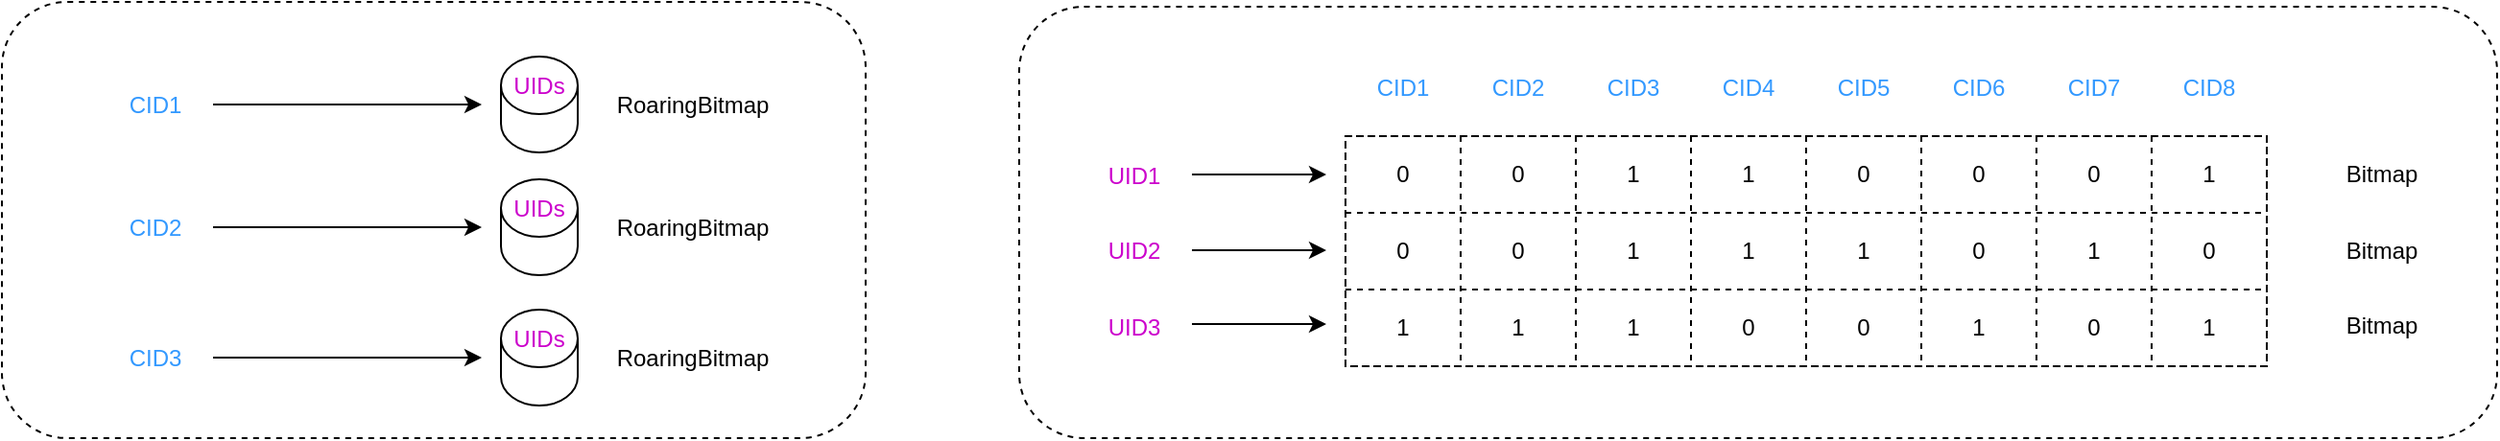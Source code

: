 <mxfile version="17.4.3" type="github">
  <diagram id="-Vc1SqAhIWkPA8O0TntI" name="Page-1">
    <mxGraphModel dx="2360" dy="1316" grid="1" gridSize="10" guides="1" tooltips="1" connect="1" arrows="1" fold="1" page="1" pageScale="1" pageWidth="3300" pageHeight="4681" math="0" shadow="0">
      <root>
        <mxCell id="0" />
        <mxCell id="1" parent="0" />
        <mxCell id="4-JV3mOHDIH_--7JDjw1-2" value="" style="rounded=1;whiteSpace=wrap;html=1;dashed=1;" vertex="1" parent="1">
          <mxGeometry x="300" y="520" width="450" height="227.5" as="geometry" />
        </mxCell>
        <mxCell id="4-JV3mOHDIH_--7JDjw1-3" value="" style="shape=cylinder3;whiteSpace=wrap;html=1;boundedLbl=1;backgroundOutline=1;size=15;" vertex="1" parent="1">
          <mxGeometry x="560" y="548.5" width="40" height="50" as="geometry" />
        </mxCell>
        <mxCell id="4-JV3mOHDIH_--7JDjw1-6" value="UIDs" style="text;html=1;strokeColor=none;fillColor=none;align=center;verticalAlign=middle;whiteSpace=wrap;rounded=0;fontColor=#CC00CC;" vertex="1" parent="1">
          <mxGeometry x="550" y="548.5" width="60" height="30" as="geometry" />
        </mxCell>
        <mxCell id="4-JV3mOHDIH_--7JDjw1-10" style="edgeStyle=orthogonalEdgeStyle;rounded=0;orthogonalLoop=1;jettySize=auto;html=1;" edge="1" parent="1" source="4-JV3mOHDIH_--7JDjw1-7">
          <mxGeometry relative="1" as="geometry">
            <mxPoint x="550" y="573.5" as="targetPoint" />
          </mxGeometry>
        </mxCell>
        <mxCell id="4-JV3mOHDIH_--7JDjw1-7" value="CID1" style="text;html=1;strokeColor=none;fillColor=none;align=center;verticalAlign=middle;whiteSpace=wrap;rounded=0;fontColor=#3399FF;" vertex="1" parent="1">
          <mxGeometry x="350" y="558.5" width="60" height="30" as="geometry" />
        </mxCell>
        <mxCell id="4-JV3mOHDIH_--7JDjw1-11" value="RoaringBitmap" style="text;html=1;strokeColor=none;fillColor=none;align=center;verticalAlign=middle;whiteSpace=wrap;rounded=0;" vertex="1" parent="1">
          <mxGeometry x="630" y="558.5" width="60" height="30" as="geometry" />
        </mxCell>
        <mxCell id="4-JV3mOHDIH_--7JDjw1-12" value="" style="shape=cylinder3;whiteSpace=wrap;html=1;boundedLbl=1;backgroundOutline=1;size=15;" vertex="1" parent="1">
          <mxGeometry x="560" y="612.5" width="40" height="50" as="geometry" />
        </mxCell>
        <mxCell id="4-JV3mOHDIH_--7JDjw1-14" style="edgeStyle=orthogonalEdgeStyle;rounded=0;orthogonalLoop=1;jettySize=auto;html=1;" edge="1" parent="1">
          <mxGeometry relative="1" as="geometry">
            <mxPoint x="550" y="637.5" as="targetPoint" />
            <mxPoint x="410" y="637.5" as="sourcePoint" />
          </mxGeometry>
        </mxCell>
        <mxCell id="4-JV3mOHDIH_--7JDjw1-17" value="" style="shape=cylinder3;whiteSpace=wrap;html=1;boundedLbl=1;backgroundOutline=1;size=15;" vertex="1" parent="1">
          <mxGeometry x="560" y="680.5" width="40" height="50" as="geometry" />
        </mxCell>
        <mxCell id="4-JV3mOHDIH_--7JDjw1-19" style="edgeStyle=orthogonalEdgeStyle;rounded=0;orthogonalLoop=1;jettySize=auto;html=1;" edge="1" parent="1">
          <mxGeometry relative="1" as="geometry">
            <mxPoint x="550" y="705.5" as="targetPoint" />
            <mxPoint x="410" y="705.5" as="sourcePoint" />
          </mxGeometry>
        </mxCell>
        <mxCell id="4-JV3mOHDIH_--7JDjw1-22" value="" style="rounded=1;whiteSpace=wrap;html=1;dashed=1;" vertex="1" parent="1">
          <mxGeometry x="830" y="522.5" width="770" height="225" as="geometry" />
        </mxCell>
        <mxCell id="4-JV3mOHDIH_--7JDjw1-199" value="" style="shape=table;startSize=0;container=1;collapsible=0;childLayout=tableLayout;dashed=1;fontColor=#000000;strokeColor=default;gradientColor=none;gradientDirection=west;" vertex="1" parent="1">
          <mxGeometry x="1000" y="590" width="480" height="120" as="geometry" />
        </mxCell>
        <mxCell id="4-JV3mOHDIH_--7JDjw1-200" value="" style="shape=tableRow;horizontal=0;startSize=0;swimlaneHead=0;swimlaneBody=0;top=0;left=0;bottom=0;right=0;collapsible=0;dropTarget=0;fillColor=none;points=[[0,0.5],[1,0.5]];portConstraint=eastwest;dashed=1;fontColor=#FF66B3;strokeColor=default;" vertex="1" parent="4-JV3mOHDIH_--7JDjw1-199">
          <mxGeometry width="480" height="40" as="geometry" />
        </mxCell>
        <mxCell id="4-JV3mOHDIH_--7JDjw1-201" value="&lt;font&gt;0&lt;/font&gt;" style="shape=partialRectangle;html=1;whiteSpace=wrap;connectable=0;overflow=hidden;fillColor=none;top=0;left=0;bottom=0;right=0;pointerEvents=1;dashed=1;fontColor=#000000;strokeColor=default;" vertex="1" parent="4-JV3mOHDIH_--7JDjw1-200">
          <mxGeometry width="60" height="40" as="geometry">
            <mxRectangle width="60" height="40" as="alternateBounds" />
          </mxGeometry>
        </mxCell>
        <mxCell id="4-JV3mOHDIH_--7JDjw1-202" value="0" style="shape=partialRectangle;html=1;whiteSpace=wrap;connectable=0;overflow=hidden;fillColor=none;top=0;left=0;bottom=0;right=0;pointerEvents=1;dashed=1;fontColor=#000000;strokeColor=default;" vertex="1" parent="4-JV3mOHDIH_--7JDjw1-200">
          <mxGeometry x="60" width="60" height="40" as="geometry">
            <mxRectangle width="60" height="40" as="alternateBounds" />
          </mxGeometry>
        </mxCell>
        <mxCell id="4-JV3mOHDIH_--7JDjw1-203" value="1" style="shape=partialRectangle;html=1;whiteSpace=wrap;connectable=0;overflow=hidden;fillColor=none;top=0;left=0;bottom=0;right=0;pointerEvents=1;dashed=1;fontColor=#000000;strokeColor=default;" vertex="1" parent="4-JV3mOHDIH_--7JDjw1-200">
          <mxGeometry x="120" width="60" height="40" as="geometry">
            <mxRectangle width="60" height="40" as="alternateBounds" />
          </mxGeometry>
        </mxCell>
        <mxCell id="4-JV3mOHDIH_--7JDjw1-204" value="1" style="shape=partialRectangle;html=1;whiteSpace=wrap;connectable=0;overflow=hidden;fillColor=none;top=0;left=0;bottom=0;right=0;pointerEvents=1;dashed=1;fontColor=#000000;strokeColor=default;" vertex="1" parent="4-JV3mOHDIH_--7JDjw1-200">
          <mxGeometry x="180" width="60" height="40" as="geometry">
            <mxRectangle width="60" height="40" as="alternateBounds" />
          </mxGeometry>
        </mxCell>
        <mxCell id="4-JV3mOHDIH_--7JDjw1-205" value="0" style="shape=partialRectangle;html=1;whiteSpace=wrap;connectable=0;overflow=hidden;fillColor=none;top=0;left=0;bottom=0;right=0;pointerEvents=1;dashed=1;fontColor=#000000;strokeColor=default;" vertex="1" parent="4-JV3mOHDIH_--7JDjw1-200">
          <mxGeometry x="240" width="60" height="40" as="geometry">
            <mxRectangle width="60" height="40" as="alternateBounds" />
          </mxGeometry>
        </mxCell>
        <mxCell id="4-JV3mOHDIH_--7JDjw1-206" value="0" style="shape=partialRectangle;html=1;whiteSpace=wrap;connectable=0;overflow=hidden;fillColor=none;top=0;left=0;bottom=0;right=0;pointerEvents=1;dashed=1;fontColor=#000000;strokeColor=default;" vertex="1" parent="4-JV3mOHDIH_--7JDjw1-200">
          <mxGeometry x="300" width="60" height="40" as="geometry">
            <mxRectangle width="60" height="40" as="alternateBounds" />
          </mxGeometry>
        </mxCell>
        <mxCell id="4-JV3mOHDIH_--7JDjw1-207" value="0" style="shape=partialRectangle;html=1;whiteSpace=wrap;connectable=0;overflow=hidden;fillColor=none;top=0;left=0;bottom=0;right=0;pointerEvents=1;dashed=1;fontColor=#000000;strokeColor=default;" vertex="1" parent="4-JV3mOHDIH_--7JDjw1-200">
          <mxGeometry x="360" width="60" height="40" as="geometry">
            <mxRectangle width="60" height="40" as="alternateBounds" />
          </mxGeometry>
        </mxCell>
        <mxCell id="4-JV3mOHDIH_--7JDjw1-208" value="1" style="shape=partialRectangle;html=1;whiteSpace=wrap;connectable=0;overflow=hidden;fillColor=none;top=0;left=0;bottom=0;right=0;pointerEvents=1;dashed=1;fontColor=#000000;strokeColor=default;" vertex="1" parent="4-JV3mOHDIH_--7JDjw1-200">
          <mxGeometry x="420" width="60" height="40" as="geometry">
            <mxRectangle width="60" height="40" as="alternateBounds" />
          </mxGeometry>
        </mxCell>
        <mxCell id="4-JV3mOHDIH_--7JDjw1-209" value="" style="shape=tableRow;horizontal=0;startSize=0;swimlaneHead=0;swimlaneBody=0;top=0;left=0;bottom=0;right=0;collapsible=0;dropTarget=0;fillColor=none;points=[[0,0.5],[1,0.5]];portConstraint=eastwest;dashed=1;fontColor=#FF66B3;strokeColor=default;" vertex="1" parent="4-JV3mOHDIH_--7JDjw1-199">
          <mxGeometry y="40" width="480" height="40" as="geometry" />
        </mxCell>
        <mxCell id="4-JV3mOHDIH_--7JDjw1-210" value="0" style="shape=partialRectangle;html=1;whiteSpace=wrap;connectable=0;overflow=hidden;fillColor=none;top=0;left=0;bottom=0;right=0;pointerEvents=1;dashed=1;fontColor=#000000;strokeColor=default;" vertex="1" parent="4-JV3mOHDIH_--7JDjw1-209">
          <mxGeometry width="60" height="40" as="geometry">
            <mxRectangle width="60" height="40" as="alternateBounds" />
          </mxGeometry>
        </mxCell>
        <mxCell id="4-JV3mOHDIH_--7JDjw1-211" value="0" style="shape=partialRectangle;html=1;whiteSpace=wrap;connectable=0;overflow=hidden;fillColor=none;top=0;left=0;bottom=0;right=0;pointerEvents=1;dashed=1;fontColor=#000000;strokeColor=default;" vertex="1" parent="4-JV3mOHDIH_--7JDjw1-209">
          <mxGeometry x="60" width="60" height="40" as="geometry">
            <mxRectangle width="60" height="40" as="alternateBounds" />
          </mxGeometry>
        </mxCell>
        <mxCell id="4-JV3mOHDIH_--7JDjw1-212" value="1" style="shape=partialRectangle;html=1;whiteSpace=wrap;connectable=0;overflow=hidden;fillColor=none;top=0;left=0;bottom=0;right=0;pointerEvents=1;dashed=1;fontColor=#000000;strokeColor=default;" vertex="1" parent="4-JV3mOHDIH_--7JDjw1-209">
          <mxGeometry x="120" width="60" height="40" as="geometry">
            <mxRectangle width="60" height="40" as="alternateBounds" />
          </mxGeometry>
        </mxCell>
        <mxCell id="4-JV3mOHDIH_--7JDjw1-213" value="1" style="shape=partialRectangle;html=1;whiteSpace=wrap;connectable=0;overflow=hidden;fillColor=none;top=0;left=0;bottom=0;right=0;pointerEvents=1;dashed=1;fontColor=#000000;strokeColor=default;" vertex="1" parent="4-JV3mOHDIH_--7JDjw1-209">
          <mxGeometry x="180" width="60" height="40" as="geometry">
            <mxRectangle width="60" height="40" as="alternateBounds" />
          </mxGeometry>
        </mxCell>
        <mxCell id="4-JV3mOHDIH_--7JDjw1-214" value="1" style="shape=partialRectangle;html=1;whiteSpace=wrap;connectable=0;overflow=hidden;fillColor=none;top=0;left=0;bottom=0;right=0;pointerEvents=1;dashed=1;fontColor=#000000;strokeColor=default;" vertex="1" parent="4-JV3mOHDIH_--7JDjw1-209">
          <mxGeometry x="240" width="60" height="40" as="geometry">
            <mxRectangle width="60" height="40" as="alternateBounds" />
          </mxGeometry>
        </mxCell>
        <mxCell id="4-JV3mOHDIH_--7JDjw1-215" value="0" style="shape=partialRectangle;html=1;whiteSpace=wrap;connectable=0;overflow=hidden;fillColor=none;top=0;left=0;bottom=0;right=0;pointerEvents=1;dashed=1;fontColor=#000000;strokeColor=default;" vertex="1" parent="4-JV3mOHDIH_--7JDjw1-209">
          <mxGeometry x="300" width="60" height="40" as="geometry">
            <mxRectangle width="60" height="40" as="alternateBounds" />
          </mxGeometry>
        </mxCell>
        <mxCell id="4-JV3mOHDIH_--7JDjw1-216" value="1" style="shape=partialRectangle;html=1;whiteSpace=wrap;connectable=0;overflow=hidden;fillColor=none;top=0;left=0;bottom=0;right=0;pointerEvents=1;dashed=1;fontColor=#000000;strokeColor=default;" vertex="1" parent="4-JV3mOHDIH_--7JDjw1-209">
          <mxGeometry x="360" width="60" height="40" as="geometry">
            <mxRectangle width="60" height="40" as="alternateBounds" />
          </mxGeometry>
        </mxCell>
        <mxCell id="4-JV3mOHDIH_--7JDjw1-217" value="0" style="shape=partialRectangle;html=1;whiteSpace=wrap;connectable=0;overflow=hidden;fillColor=none;top=0;left=0;bottom=0;right=0;pointerEvents=1;dashed=1;fontColor=#000000;strokeColor=default;" vertex="1" parent="4-JV3mOHDIH_--7JDjw1-209">
          <mxGeometry x="420" width="60" height="40" as="geometry">
            <mxRectangle width="60" height="40" as="alternateBounds" />
          </mxGeometry>
        </mxCell>
        <mxCell id="4-JV3mOHDIH_--7JDjw1-218" value="" style="shape=tableRow;horizontal=0;startSize=0;swimlaneHead=0;swimlaneBody=0;top=0;left=0;bottom=0;right=0;collapsible=0;dropTarget=0;fillColor=none;points=[[0,0.5],[1,0.5]];portConstraint=eastwest;dashed=1;fontColor=#FF66B3;strokeColor=default;" vertex="1" parent="4-JV3mOHDIH_--7JDjw1-199">
          <mxGeometry y="80" width="480" height="40" as="geometry" />
        </mxCell>
        <mxCell id="4-JV3mOHDIH_--7JDjw1-219" value="1" style="shape=partialRectangle;html=1;whiteSpace=wrap;connectable=0;overflow=hidden;fillColor=none;top=0;left=0;bottom=0;right=0;pointerEvents=1;dashed=1;fontColor=#000000;strokeColor=default;" vertex="1" parent="4-JV3mOHDIH_--7JDjw1-218">
          <mxGeometry width="60" height="40" as="geometry">
            <mxRectangle width="60" height="40" as="alternateBounds" />
          </mxGeometry>
        </mxCell>
        <mxCell id="4-JV3mOHDIH_--7JDjw1-220" value="1" style="shape=partialRectangle;html=1;whiteSpace=wrap;connectable=0;overflow=hidden;fillColor=none;top=0;left=0;bottom=0;right=0;pointerEvents=1;dashed=1;fontColor=#000000;strokeColor=default;" vertex="1" parent="4-JV3mOHDIH_--7JDjw1-218">
          <mxGeometry x="60" width="60" height="40" as="geometry">
            <mxRectangle width="60" height="40" as="alternateBounds" />
          </mxGeometry>
        </mxCell>
        <mxCell id="4-JV3mOHDIH_--7JDjw1-221" value="1" style="shape=partialRectangle;html=1;whiteSpace=wrap;connectable=0;overflow=hidden;fillColor=none;top=0;left=0;bottom=0;right=0;pointerEvents=1;dashed=1;fontColor=#000000;strokeColor=default;" vertex="1" parent="4-JV3mOHDIH_--7JDjw1-218">
          <mxGeometry x="120" width="60" height="40" as="geometry">
            <mxRectangle width="60" height="40" as="alternateBounds" />
          </mxGeometry>
        </mxCell>
        <mxCell id="4-JV3mOHDIH_--7JDjw1-222" value="0" style="shape=partialRectangle;html=1;whiteSpace=wrap;connectable=0;overflow=hidden;fillColor=none;top=0;left=0;bottom=0;right=0;pointerEvents=1;dashed=1;fontColor=#000000;strokeColor=default;" vertex="1" parent="4-JV3mOHDIH_--7JDjw1-218">
          <mxGeometry x="180" width="60" height="40" as="geometry">
            <mxRectangle width="60" height="40" as="alternateBounds" />
          </mxGeometry>
        </mxCell>
        <mxCell id="4-JV3mOHDIH_--7JDjw1-223" value="0" style="shape=partialRectangle;html=1;whiteSpace=wrap;connectable=0;overflow=hidden;fillColor=none;top=0;left=0;bottom=0;right=0;pointerEvents=1;dashed=1;fontColor=#000000;strokeColor=default;" vertex="1" parent="4-JV3mOHDIH_--7JDjw1-218">
          <mxGeometry x="240" width="60" height="40" as="geometry">
            <mxRectangle width="60" height="40" as="alternateBounds" />
          </mxGeometry>
        </mxCell>
        <mxCell id="4-JV3mOHDIH_--7JDjw1-224" value="1" style="shape=partialRectangle;html=1;whiteSpace=wrap;connectable=0;overflow=hidden;fillColor=none;top=0;left=0;bottom=0;right=0;pointerEvents=1;dashed=1;fontColor=#000000;strokeColor=default;" vertex="1" parent="4-JV3mOHDIH_--7JDjw1-218">
          <mxGeometry x="300" width="60" height="40" as="geometry">
            <mxRectangle width="60" height="40" as="alternateBounds" />
          </mxGeometry>
        </mxCell>
        <mxCell id="4-JV3mOHDIH_--7JDjw1-225" value="0" style="shape=partialRectangle;html=1;whiteSpace=wrap;connectable=0;overflow=hidden;fillColor=none;top=0;left=0;bottom=0;right=0;pointerEvents=1;dashed=1;fontColor=#000000;strokeColor=default;" vertex="1" parent="4-JV3mOHDIH_--7JDjw1-218">
          <mxGeometry x="360" width="60" height="40" as="geometry">
            <mxRectangle width="60" height="40" as="alternateBounds" />
          </mxGeometry>
        </mxCell>
        <mxCell id="4-JV3mOHDIH_--7JDjw1-226" value="1" style="shape=partialRectangle;html=1;whiteSpace=wrap;connectable=0;overflow=hidden;fillColor=none;top=0;left=0;bottom=0;right=0;pointerEvents=1;dashed=1;fontColor=#000000;strokeColor=default;" vertex="1" parent="4-JV3mOHDIH_--7JDjw1-218">
          <mxGeometry x="420" width="60" height="40" as="geometry">
            <mxRectangle width="60" height="40" as="alternateBounds" />
          </mxGeometry>
        </mxCell>
        <mxCell id="4-JV3mOHDIH_--7JDjw1-227" value="CID1" style="text;html=1;strokeColor=none;fillColor=none;align=center;verticalAlign=middle;whiteSpace=wrap;rounded=0;fontColor=#3399FF;" vertex="1" parent="1">
          <mxGeometry x="1000" y="550" width="60" height="30" as="geometry" />
        </mxCell>
        <mxCell id="4-JV3mOHDIH_--7JDjw1-228" value="CID2" style="text;html=1;strokeColor=none;fillColor=none;align=center;verticalAlign=middle;whiteSpace=wrap;rounded=0;fontColor=#3399FF;" vertex="1" parent="1">
          <mxGeometry x="1060" y="550" width="60" height="30" as="geometry" />
        </mxCell>
        <mxCell id="4-JV3mOHDIH_--7JDjw1-229" value="CID3" style="text;html=1;strokeColor=none;fillColor=none;align=center;verticalAlign=middle;whiteSpace=wrap;rounded=0;fontColor=#3399FF;" vertex="1" parent="1">
          <mxGeometry x="1120" y="550" width="60" height="30" as="geometry" />
        </mxCell>
        <mxCell id="4-JV3mOHDIH_--7JDjw1-230" value="UID1" style="text;html=1;strokeColor=none;fillColor=none;align=center;verticalAlign=middle;whiteSpace=wrap;rounded=0;fontColor=#CC00CC;" vertex="1" parent="1">
          <mxGeometry x="860" y="595.5" width="60" height="30" as="geometry" />
        </mxCell>
        <mxCell id="4-JV3mOHDIH_--7JDjw1-231" value="UID3" style="text;html=1;strokeColor=none;fillColor=none;align=center;verticalAlign=middle;whiteSpace=wrap;rounded=0;fontColor=#CC00CC;" vertex="1" parent="1">
          <mxGeometry x="860" y="674.5" width="60" height="30" as="geometry" />
        </mxCell>
        <mxCell id="4-JV3mOHDIH_--7JDjw1-232" value="UID2" style="text;html=1;strokeColor=none;fillColor=none;align=center;verticalAlign=middle;whiteSpace=wrap;rounded=0;fontColor=#CC00CC;" vertex="1" parent="1">
          <mxGeometry x="860" y="634.5" width="60" height="30" as="geometry" />
        </mxCell>
        <mxCell id="4-JV3mOHDIH_--7JDjw1-233" value="CID3" style="text;html=1;strokeColor=none;fillColor=none;align=center;verticalAlign=middle;whiteSpace=wrap;rounded=0;fontColor=#3399FF;" vertex="1" parent="1">
          <mxGeometry x="350" y="690.5" width="60" height="30" as="geometry" />
        </mxCell>
        <mxCell id="4-JV3mOHDIH_--7JDjw1-234" value="CID2" style="text;html=1;strokeColor=none;fillColor=none;align=center;verticalAlign=middle;whiteSpace=wrap;rounded=0;fontColor=#3399FF;" vertex="1" parent="1">
          <mxGeometry x="350" y="622.5" width="60" height="30" as="geometry" />
        </mxCell>
        <mxCell id="4-JV3mOHDIH_--7JDjw1-235" value="UIDs" style="text;html=1;strokeColor=none;fillColor=none;align=center;verticalAlign=middle;whiteSpace=wrap;rounded=0;fontColor=#CC00CC;" vertex="1" parent="1">
          <mxGeometry x="550" y="612.5" width="60" height="30" as="geometry" />
        </mxCell>
        <mxCell id="4-JV3mOHDIH_--7JDjw1-236" value="UIDs" style="text;html=1;strokeColor=none;fillColor=none;align=center;verticalAlign=middle;whiteSpace=wrap;rounded=0;fontColor=#CC00CC;" vertex="1" parent="1">
          <mxGeometry x="550" y="680.5" width="60" height="30" as="geometry" />
        </mxCell>
        <mxCell id="4-JV3mOHDIH_--7JDjw1-237" value="CID4" style="text;html=1;strokeColor=none;fillColor=none;align=center;verticalAlign=middle;whiteSpace=wrap;rounded=0;fontColor=#3399FF;" vertex="1" parent="1">
          <mxGeometry x="1180" y="550" width="60" height="30" as="geometry" />
        </mxCell>
        <mxCell id="4-JV3mOHDIH_--7JDjw1-238" value="CID5" style="text;html=1;strokeColor=none;fillColor=none;align=center;verticalAlign=middle;whiteSpace=wrap;rounded=0;fontColor=#3399FF;" vertex="1" parent="1">
          <mxGeometry x="1240" y="550" width="60" height="30" as="geometry" />
        </mxCell>
        <mxCell id="4-JV3mOHDIH_--7JDjw1-239" value="CID6" style="text;html=1;strokeColor=none;fillColor=none;align=center;verticalAlign=middle;whiteSpace=wrap;rounded=0;fontColor=#3399FF;" vertex="1" parent="1">
          <mxGeometry x="1300" y="550" width="60" height="30" as="geometry" />
        </mxCell>
        <mxCell id="4-JV3mOHDIH_--7JDjw1-240" value="CID7" style="text;html=1;strokeColor=none;fillColor=none;align=center;verticalAlign=middle;whiteSpace=wrap;rounded=0;fontColor=#3399FF;" vertex="1" parent="1">
          <mxGeometry x="1360" y="550" width="60" height="30" as="geometry" />
        </mxCell>
        <mxCell id="4-JV3mOHDIH_--7JDjw1-241" value="CID8" style="text;html=1;strokeColor=none;fillColor=none;align=center;verticalAlign=middle;whiteSpace=wrap;rounded=0;fontColor=#3399FF;" vertex="1" parent="1">
          <mxGeometry x="1420" y="550" width="60" height="30" as="geometry" />
        </mxCell>
        <mxCell id="4-JV3mOHDIH_--7JDjw1-243" style="edgeStyle=orthogonalEdgeStyle;rounded=0;orthogonalLoop=1;jettySize=auto;html=1;" edge="1" parent="1">
          <mxGeometry relative="1" as="geometry">
            <mxPoint x="920" y="609.97" as="sourcePoint" />
            <mxPoint x="990" y="610" as="targetPoint" />
          </mxGeometry>
        </mxCell>
        <mxCell id="4-JV3mOHDIH_--7JDjw1-246" style="edgeStyle=orthogonalEdgeStyle;rounded=0;orthogonalLoop=1;jettySize=auto;html=1;" edge="1" parent="1">
          <mxGeometry relative="1" as="geometry">
            <mxPoint x="920" y="649.47" as="sourcePoint" />
            <mxPoint x="990" y="649.5" as="targetPoint" />
          </mxGeometry>
        </mxCell>
        <mxCell id="4-JV3mOHDIH_--7JDjw1-248" style="edgeStyle=orthogonalEdgeStyle;rounded=0;orthogonalLoop=1;jettySize=auto;html=1;" edge="1" parent="1">
          <mxGeometry relative="1" as="geometry">
            <mxPoint x="920" y="688" as="sourcePoint" />
            <mxPoint x="990" y="688.03" as="targetPoint" />
          </mxGeometry>
        </mxCell>
        <mxCell id="4-JV3mOHDIH_--7JDjw1-249" value="Bitmap" style="text;html=1;strokeColor=none;fillColor=none;align=center;verticalAlign=middle;whiteSpace=wrap;rounded=0;" vertex="1" parent="1">
          <mxGeometry x="1510" y="595" width="60" height="30" as="geometry" />
        </mxCell>
        <mxCell id="4-JV3mOHDIH_--7JDjw1-253" value="RoaringBitmap" style="text;html=1;strokeColor=none;fillColor=none;align=center;verticalAlign=middle;whiteSpace=wrap;rounded=0;" vertex="1" parent="1">
          <mxGeometry x="630" y="622.5" width="60" height="30" as="geometry" />
        </mxCell>
        <mxCell id="4-JV3mOHDIH_--7JDjw1-254" value="RoaringBitmap" style="text;html=1;strokeColor=none;fillColor=none;align=center;verticalAlign=middle;whiteSpace=wrap;rounded=0;" vertex="1" parent="1">
          <mxGeometry x="630" y="690.5" width="60" height="30" as="geometry" />
        </mxCell>
        <mxCell id="4-JV3mOHDIH_--7JDjw1-255" value="Bitmap" style="text;html=1;strokeColor=none;fillColor=none;align=center;verticalAlign=middle;whiteSpace=wrap;rounded=0;" vertex="1" parent="1">
          <mxGeometry x="1510" y="634.5" width="60" height="30" as="geometry" />
        </mxCell>
        <mxCell id="4-JV3mOHDIH_--7JDjw1-256" value="Bitmap" style="text;html=1;strokeColor=none;fillColor=none;align=center;verticalAlign=middle;whiteSpace=wrap;rounded=0;" vertex="1" parent="1">
          <mxGeometry x="1510" y="674" width="60" height="30" as="geometry" />
        </mxCell>
      </root>
    </mxGraphModel>
  </diagram>
</mxfile>
